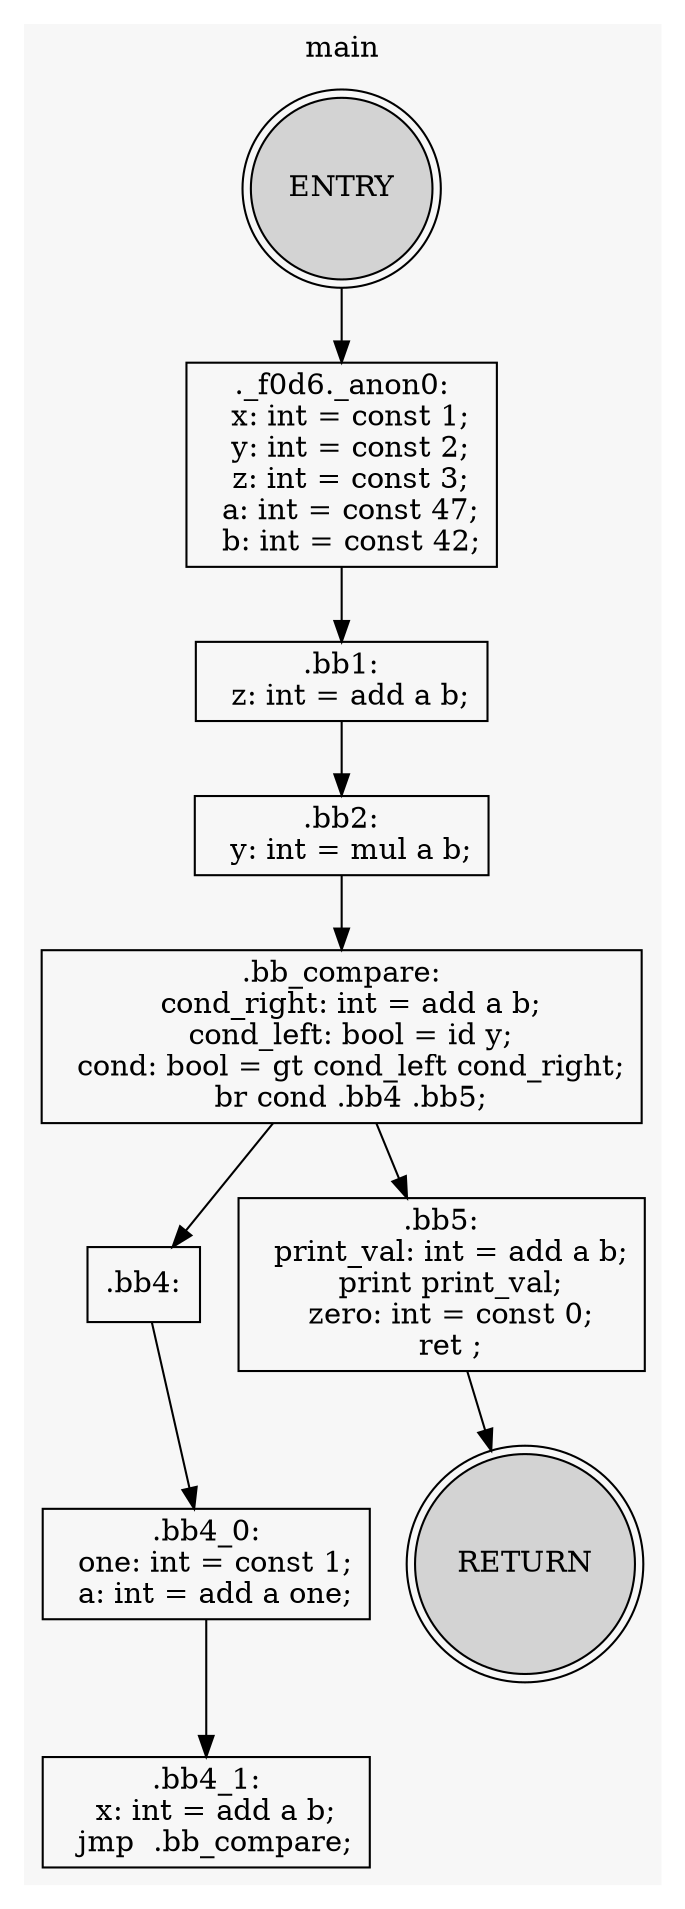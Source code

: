 // Dominator Tree
digraph DOMTREE {
	subgraph cluster_main {
		label=main
		color="#f7f7f7"
		style=filled
		rankdir=TB
		FUNC_main_NODE_ENTRY [label=ENTRY fillcolor=lightgray shape=doublecircle style=filled]
		"FUNC_main_NODE__f0d6._anon0" [label="._f0d6._anon0:
  x: int = const 1;
  y: int = const 2;
  z: int = const 3;
  a: int = const 47;
  b: int = const 42;" shape=box]
		FUNC_main_NODE_ENTRY -> "FUNC_main_NODE__f0d6._anon0"
		FUNC_main_NODE_bb1 [label=".bb1:
  z: int = add a b;" shape=box]
		"FUNC_main_NODE__f0d6._anon0" -> FUNC_main_NODE_bb1
		FUNC_main_NODE_bb2 [label=".bb2:
  y: int = mul a b;" shape=box]
		FUNC_main_NODE_bb1 -> FUNC_main_NODE_bb2
		FUNC_main_NODE_bb_compare [label=".bb_compare:
  cond_right: int = add a b;
  cond_left: bool = id y;
  cond: bool = gt cond_left cond_right;
  br cond .bb4 .bb5;" shape=box]
		FUNC_main_NODE_bb2 -> FUNC_main_NODE_bb_compare
		FUNC_main_NODE_bb4 [label=".bb4:" shape=box]
		FUNC_main_NODE_bb_compare -> FUNC_main_NODE_bb4
		FUNC_main_NODE_bb4_0 [label=".bb4_0:
  one: int = const 1;
  a: int = add a one;" shape=box]
		FUNC_main_NODE_bb4 -> FUNC_main_NODE_bb4_0
		FUNC_main_NODE_bb4_1 [label=".bb4_1:
  x: int = add a b;
  jmp  .bb_compare;" shape=box]
		FUNC_main_NODE_bb4_0 -> FUNC_main_NODE_bb4_1
		FUNC_main_NODE_bb5 [label=".bb5:
  print_val: int = add a b;
  print print_val;
  zero: int = const 0;
  ret ;" shape=box]
		FUNC_main_NODE_bb_compare -> FUNC_main_NODE_bb5
		FUNC_main_NODE_RETURN [label=RETURN fillcolor=lightgray shape=doublecircle style=filled]
		FUNC_main_NODE_bb5 -> FUNC_main_NODE_RETURN
	}
}
